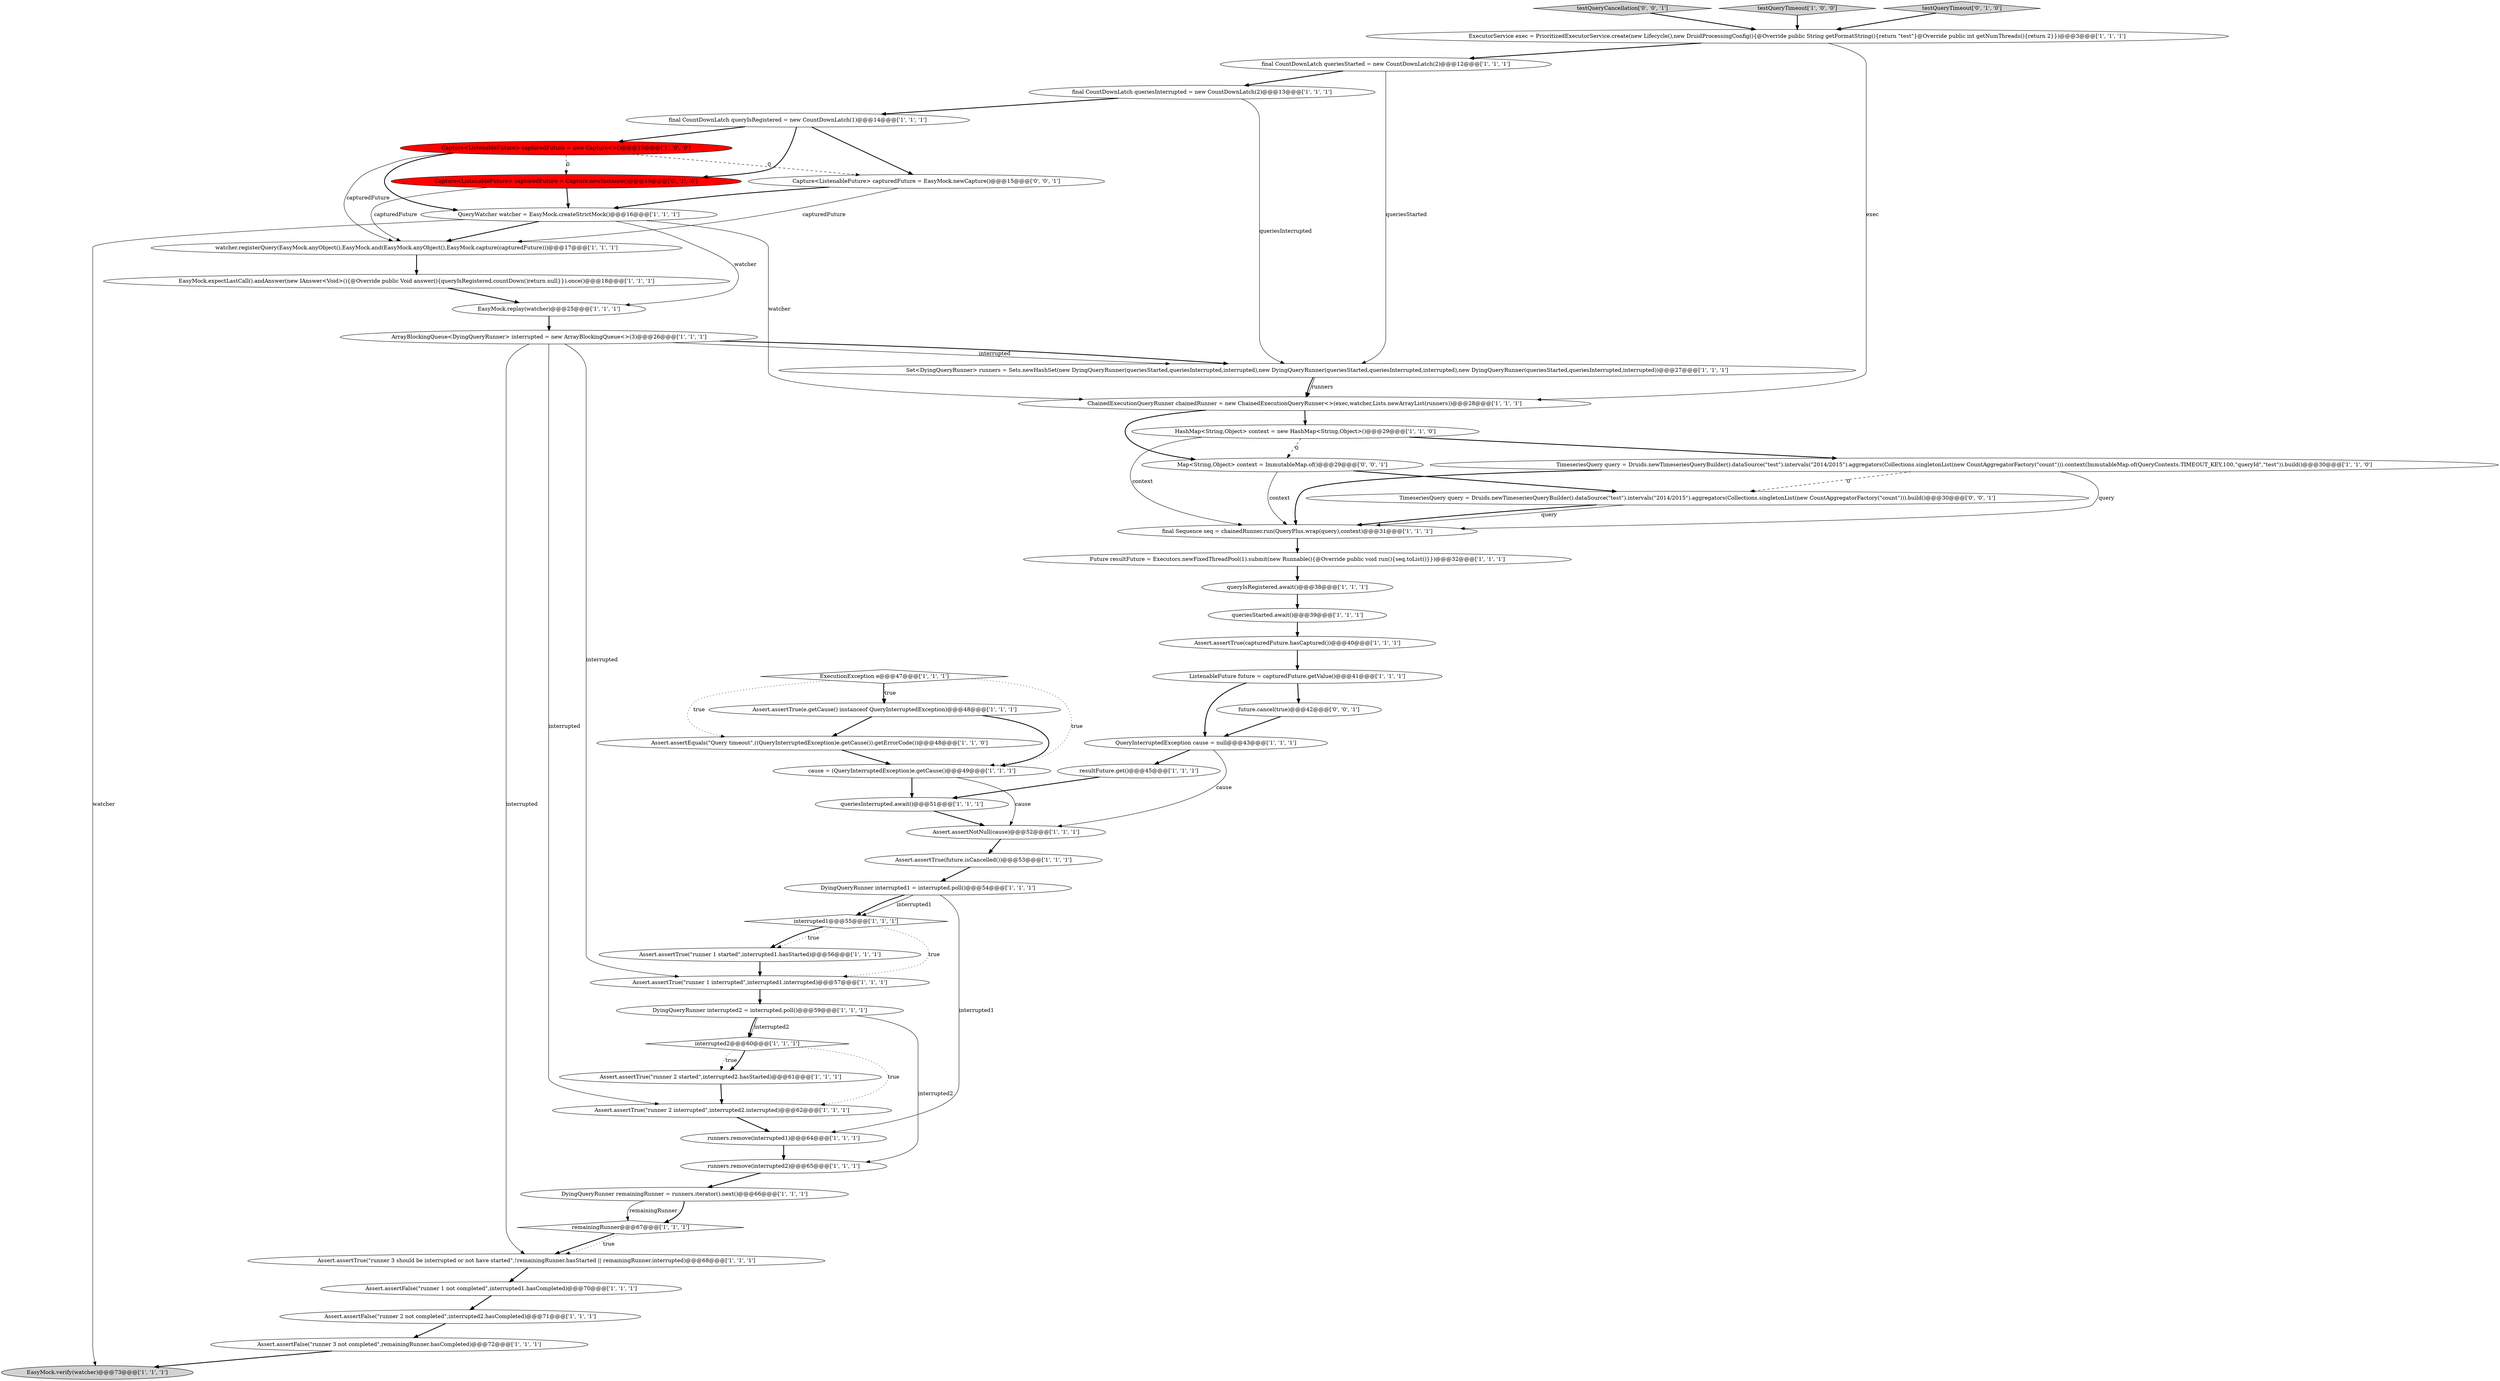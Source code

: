digraph {
9 [style = filled, label = "Assert.assertTrue(\"runner 2 started\",interrupted2.hasStarted)@@@61@@@['1', '1', '1']", fillcolor = white, shape = ellipse image = "AAA0AAABBB1BBB"];
33 [style = filled, label = "queriesInterrupted.await()@@@51@@@['1', '1', '1']", fillcolor = white, shape = ellipse image = "AAA0AAABBB1BBB"];
49 [style = filled, label = "Capture<ListenableFuture> capturedFuture = EasyMock.newCapture()@@@15@@@['0', '0', '1']", fillcolor = white, shape = ellipse image = "AAA0AAABBB3BBB"];
45 [style = filled, label = "queriesStarted.await()@@@39@@@['1', '1', '1']", fillcolor = white, shape = ellipse image = "AAA0AAABBB1BBB"];
51 [style = filled, label = "TimeseriesQuery query = Druids.newTimeseriesQueryBuilder().dataSource(\"test\").intervals(\"2014/2015\").aggregators(Collections.singletonList(new CountAggregatorFactory(\"count\"))).build()@@@30@@@['0', '0', '1']", fillcolor = white, shape = ellipse image = "AAA0AAABBB3BBB"];
31 [style = filled, label = "resultFuture.get()@@@45@@@['1', '1', '1']", fillcolor = white, shape = ellipse image = "AAA0AAABBB1BBB"];
53 [style = filled, label = "testQueryCancellation['0', '0', '1']", fillcolor = lightgray, shape = diamond image = "AAA0AAABBB3BBB"];
32 [style = filled, label = "ArrayBlockingQueue<DyingQueryRunner> interrupted = new ArrayBlockingQueue<>(3)@@@26@@@['1', '1', '1']", fillcolor = white, shape = ellipse image = "AAA0AAABBB1BBB"];
40 [style = filled, label = "DyingQueryRunner interrupted1 = interrupted.poll()@@@54@@@['1', '1', '1']", fillcolor = white, shape = ellipse image = "AAA0AAABBB1BBB"];
19 [style = filled, label = "Assert.assertFalse(\"runner 3 not completed\",remainingRunner.hasCompleted)@@@72@@@['1', '1', '1']", fillcolor = white, shape = ellipse image = "AAA0AAABBB1BBB"];
4 [style = filled, label = "EasyMock.verify(watcher)@@@73@@@['1', '1', '1']", fillcolor = lightgray, shape = ellipse image = "AAA0AAABBB1BBB"];
20 [style = filled, label = "Assert.assertTrue(capturedFuture.hasCaptured())@@@40@@@['1', '1', '1']", fillcolor = white, shape = ellipse image = "AAA0AAABBB1BBB"];
30 [style = filled, label = "EasyMock.replay(watcher)@@@25@@@['1', '1', '1']", fillcolor = white, shape = ellipse image = "AAA0AAABBB1BBB"];
42 [style = filled, label = "final CountDownLatch queriesInterrupted = new CountDownLatch(2)@@@13@@@['1', '1', '1']", fillcolor = white, shape = ellipse image = "AAA0AAABBB1BBB"];
28 [style = filled, label = "Assert.assertTrue(\"runner 3 should be interrupted or not have started\",!remainingRunner.hasStarted || remainingRunner.interrupted)@@@68@@@['1', '1', '1']", fillcolor = white, shape = ellipse image = "AAA0AAABBB1BBB"];
36 [style = filled, label = "runners.remove(interrupted1)@@@64@@@['1', '1', '1']", fillcolor = white, shape = ellipse image = "AAA0AAABBB1BBB"];
12 [style = filled, label = "remainingRunner@@@67@@@['1', '1', '1']", fillcolor = white, shape = diamond image = "AAA0AAABBB1BBB"];
3 [style = filled, label = "EasyMock.expectLastCall().andAnswer(new IAnswer<Void>(){@Override public Void answer(){queryIsRegistered.countDown()return null}}).once()@@@18@@@['1', '1', '1']", fillcolor = white, shape = ellipse image = "AAA0AAABBB1BBB"];
37 [style = filled, label = "cause = (QueryInterruptedException)e.getCause()@@@49@@@['1', '1', '1']", fillcolor = white, shape = ellipse image = "AAA0AAABBB1BBB"];
13 [style = filled, label = "Set<DyingQueryRunner> runners = Sets.newHashSet(new DyingQueryRunner(queriesStarted,queriesInterrupted,interrupted),new DyingQueryRunner(queriesStarted,queriesInterrupted,interrupted),new DyingQueryRunner(queriesStarted,queriesInterrupted,interrupted))@@@27@@@['1', '1', '1']", fillcolor = white, shape = ellipse image = "AAA0AAABBB1BBB"];
21 [style = filled, label = "final CountDownLatch queriesStarted = new CountDownLatch(2)@@@12@@@['1', '1', '1']", fillcolor = white, shape = ellipse image = "AAA0AAABBB1BBB"];
24 [style = filled, label = "Assert.assertFalse(\"runner 1 not completed\",interrupted1.hasCompleted)@@@70@@@['1', '1', '1']", fillcolor = white, shape = ellipse image = "AAA0AAABBB1BBB"];
17 [style = filled, label = "runners.remove(interrupted2)@@@65@@@['1', '1', '1']", fillcolor = white, shape = ellipse image = "AAA0AAABBB1BBB"];
34 [style = filled, label = "testQueryTimeout['1', '0', '0']", fillcolor = lightgray, shape = diamond image = "AAA0AAABBB1BBB"];
43 [style = filled, label = "ListenableFuture future = capturedFuture.getValue()@@@41@@@['1', '1', '1']", fillcolor = white, shape = ellipse image = "AAA0AAABBB1BBB"];
46 [style = filled, label = "Assert.assertFalse(\"runner 2 not completed\",interrupted2.hasCompleted)@@@71@@@['1', '1', '1']", fillcolor = white, shape = ellipse image = "AAA0AAABBB1BBB"];
6 [style = filled, label = "interrupted1@@@55@@@['1', '1', '1']", fillcolor = white, shape = diamond image = "AAA0AAABBB1BBB"];
25 [style = filled, label = "DyingQueryRunner interrupted2 = interrupted.poll()@@@59@@@['1', '1', '1']", fillcolor = white, shape = ellipse image = "AAA0AAABBB1BBB"];
52 [style = filled, label = "future.cancel(true)@@@42@@@['0', '0', '1']", fillcolor = white, shape = ellipse image = "AAA0AAABBB3BBB"];
26 [style = filled, label = "ExecutorService exec = PrioritizedExecutorService.create(new Lifecycle(),new DruidProcessingConfig(){@Override public String getFormatString(){return \"test\"}@Override public int getNumThreads(){return 2}})@@@3@@@['1', '1', '1']", fillcolor = white, shape = ellipse image = "AAA0AAABBB1BBB"];
50 [style = filled, label = "Map<String,Object> context = ImmutableMap.of()@@@29@@@['0', '0', '1']", fillcolor = white, shape = ellipse image = "AAA0AAABBB3BBB"];
44 [style = filled, label = "interrupted2@@@60@@@['1', '1', '1']", fillcolor = white, shape = diamond image = "AAA0AAABBB1BBB"];
23 [style = filled, label = "Assert.assertTrue(e.getCause() instanceof QueryInterruptedException)@@@48@@@['1', '1', '1']", fillcolor = white, shape = ellipse image = "AAA0AAABBB1BBB"];
35 [style = filled, label = "HashMap<String,Object> context = new HashMap<String,Object>()@@@29@@@['1', '1', '0']", fillcolor = white, shape = ellipse image = "AAA0AAABBB1BBB"];
48 [style = filled, label = "Capture<ListenableFuture> capturedFuture = Capture.newInstance()@@@15@@@['0', '1', '0']", fillcolor = red, shape = ellipse image = "AAA1AAABBB2BBB"];
5 [style = filled, label = "QueryInterruptedException cause = null@@@43@@@['1', '1', '1']", fillcolor = white, shape = ellipse image = "AAA0AAABBB1BBB"];
22 [style = filled, label = "queryIsRegistered.await()@@@38@@@['1', '1', '1']", fillcolor = white, shape = ellipse image = "AAA0AAABBB1BBB"];
0 [style = filled, label = "ExecutionException e@@@47@@@['1', '1', '1']", fillcolor = white, shape = diamond image = "AAA0AAABBB1BBB"];
8 [style = filled, label = "Assert.assertNotNull(cause)@@@52@@@['1', '1', '1']", fillcolor = white, shape = ellipse image = "AAA0AAABBB1BBB"];
2 [style = filled, label = "TimeseriesQuery query = Druids.newTimeseriesQueryBuilder().dataSource(\"test\").intervals(\"2014/2015\").aggregators(Collections.singletonList(new CountAggregatorFactory(\"count\"))).context(ImmutableMap.of(QueryContexts.TIMEOUT_KEY,100,\"queryId\",\"test\")).build()@@@30@@@['1', '1', '0']", fillcolor = white, shape = ellipse image = "AAA0AAABBB1BBB"];
11 [style = filled, label = "Assert.assertTrue(future.isCancelled())@@@53@@@['1', '1', '1']", fillcolor = white, shape = ellipse image = "AAA0AAABBB1BBB"];
16 [style = filled, label = "Future resultFuture = Executors.newFixedThreadPool(1).submit(new Runnable(){@Override public void run(){seq.toList()}})@@@32@@@['1', '1', '1']", fillcolor = white, shape = ellipse image = "AAA0AAABBB1BBB"];
18 [style = filled, label = "Assert.assertTrue(\"runner 2 interrupted\",interrupted2.interrupted)@@@62@@@['1', '1', '1']", fillcolor = white, shape = ellipse image = "AAA0AAABBB1BBB"];
7 [style = filled, label = "Assert.assertTrue(\"runner 1 started\",interrupted1.hasStarted)@@@56@@@['1', '1', '1']", fillcolor = white, shape = ellipse image = "AAA0AAABBB1BBB"];
14 [style = filled, label = "ChainedExecutionQueryRunner chainedRunner = new ChainedExecutionQueryRunner<>(exec,watcher,Lists.newArrayList(runners))@@@28@@@['1', '1', '1']", fillcolor = white, shape = ellipse image = "AAA0AAABBB1BBB"];
10 [style = filled, label = "QueryWatcher watcher = EasyMock.createStrictMock()@@@16@@@['1', '1', '1']", fillcolor = white, shape = ellipse image = "AAA0AAABBB1BBB"];
29 [style = filled, label = "Assert.assertEquals(\"Query timeout\",((QueryInterruptedException)e.getCause()).getErrorCode())@@@48@@@['1', '1', '0']", fillcolor = white, shape = ellipse image = "AAA0AAABBB1BBB"];
39 [style = filled, label = "final Sequence seq = chainedRunner.run(QueryPlus.wrap(query),context)@@@31@@@['1', '1', '1']", fillcolor = white, shape = ellipse image = "AAA0AAABBB1BBB"];
15 [style = filled, label = "final CountDownLatch queryIsRegistered = new CountDownLatch(1)@@@14@@@['1', '1', '1']", fillcolor = white, shape = ellipse image = "AAA0AAABBB1BBB"];
41 [style = filled, label = "Assert.assertTrue(\"runner 1 interrupted\",interrupted1.interrupted)@@@57@@@['1', '1', '1']", fillcolor = white, shape = ellipse image = "AAA0AAABBB1BBB"];
47 [style = filled, label = "testQueryTimeout['0', '1', '0']", fillcolor = lightgray, shape = diamond image = "AAA0AAABBB2BBB"];
38 [style = filled, label = "Capture<ListenableFuture> capturedFuture = new Capture<>()@@@15@@@['1', '0', '0']", fillcolor = red, shape = ellipse image = "AAA1AAABBB1BBB"];
27 [style = filled, label = "watcher.registerQuery(EasyMock.anyObject(),EasyMock.and(EasyMock.anyObject(),EasyMock.capture(capturedFuture)))@@@17@@@['1', '1', '1']", fillcolor = white, shape = ellipse image = "AAA0AAABBB1BBB"];
1 [style = filled, label = "DyingQueryRunner remainingRunner = runners.iterator().next()@@@66@@@['1', '1', '1']", fillcolor = white, shape = ellipse image = "AAA0AAABBB1BBB"];
21->42 [style = bold, label=""];
40->6 [style = bold, label=""];
14->35 [style = bold, label=""];
50->39 [style = solid, label="context"];
37->8 [style = solid, label="cause"];
26->14 [style = solid, label="exec"];
25->44 [style = bold, label=""];
23->29 [style = bold, label=""];
35->39 [style = solid, label="context"];
34->26 [style = bold, label=""];
49->10 [style = bold, label=""];
47->26 [style = bold, label=""];
51->39 [style = bold, label=""];
1->12 [style = bold, label=""];
48->10 [style = bold, label=""];
20->43 [style = bold, label=""];
36->17 [style = bold, label=""];
37->33 [style = bold, label=""];
42->13 [style = solid, label="queriesInterrupted"];
3->30 [style = bold, label=""];
8->11 [style = bold, label=""];
13->14 [style = bold, label=""];
24->46 [style = bold, label=""];
42->15 [style = bold, label=""];
44->9 [style = dotted, label="true"];
15->38 [style = bold, label=""];
12->28 [style = bold, label=""];
38->48 [style = dashed, label="0"];
35->50 [style = dashed, label="0"];
25->44 [style = solid, label="interrupted2"];
40->6 [style = solid, label="interrupted1"];
2->39 [style = bold, label=""];
52->5 [style = bold, label=""];
23->37 [style = bold, label=""];
0->23 [style = bold, label=""];
21->13 [style = solid, label="queriesStarted"];
31->33 [style = bold, label=""];
0->37 [style = dotted, label="true"];
44->18 [style = dotted, label="true"];
6->7 [style = dotted, label="true"];
28->24 [style = bold, label=""];
46->19 [style = bold, label=""];
10->30 [style = solid, label="watcher"];
6->7 [style = bold, label=""];
51->39 [style = solid, label="query"];
33->8 [style = bold, label=""];
2->39 [style = solid, label="query"];
2->51 [style = dashed, label="0"];
39->16 [style = bold, label=""];
22->45 [style = bold, label=""];
17->1 [style = bold, label=""];
35->2 [style = bold, label=""];
13->14 [style = solid, label="runners"];
30->32 [style = bold, label=""];
29->37 [style = bold, label=""];
45->20 [style = bold, label=""];
10->14 [style = solid, label="watcher"];
5->8 [style = solid, label="cause"];
26->21 [style = bold, label=""];
32->28 [style = solid, label="interrupted"];
9->18 [style = bold, label=""];
32->18 [style = solid, label="interrupted"];
43->5 [style = bold, label=""];
40->36 [style = solid, label="interrupted1"];
53->26 [style = bold, label=""];
14->50 [style = bold, label=""];
15->48 [style = bold, label=""];
7->41 [style = bold, label=""];
0->23 [style = dotted, label="true"];
38->27 [style = solid, label="capturedFuture"];
44->9 [style = bold, label=""];
32->41 [style = solid, label="interrupted"];
15->49 [style = bold, label=""];
1->12 [style = solid, label="remainingRunner"];
38->10 [style = bold, label=""];
10->27 [style = bold, label=""];
38->49 [style = dashed, label="0"];
10->4 [style = solid, label="watcher"];
27->3 [style = bold, label=""];
48->27 [style = solid, label="capturedFuture"];
32->13 [style = solid, label="interrupted"];
18->36 [style = bold, label=""];
49->27 [style = solid, label="capturedFuture"];
43->52 [style = bold, label=""];
6->41 [style = dotted, label="true"];
16->22 [style = bold, label=""];
11->40 [style = bold, label=""];
12->28 [style = dotted, label="true"];
0->29 [style = dotted, label="true"];
5->31 [style = bold, label=""];
25->17 [style = solid, label="interrupted2"];
50->51 [style = bold, label=""];
41->25 [style = bold, label=""];
19->4 [style = bold, label=""];
32->13 [style = bold, label=""];
}
